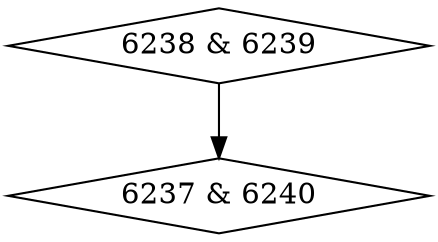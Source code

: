 digraph {
0 [label = "6237 & 6240", shape = diamond];
1 [label = "6238 & 6239", shape = diamond];
1->0;
}
